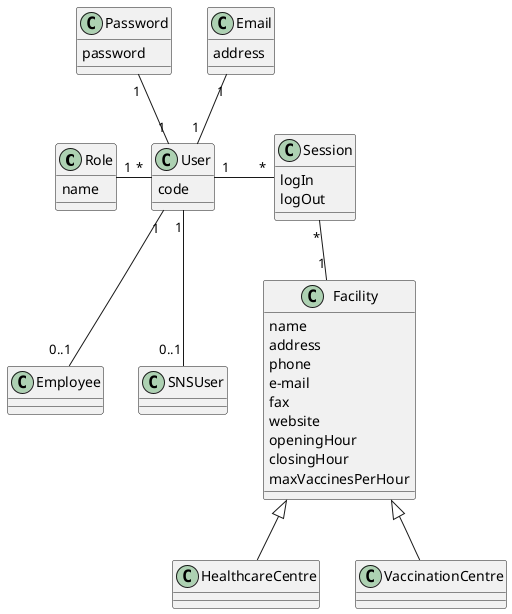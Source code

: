@startuml
'https://plantuml.com/class-diagram

class Role {
name
}

class User {
code
}

class Email {
address
}

class Password {
password
}

User "1" -up- "1" Email
User "1" -up- "1" Password

class Employee {
}

class SNSUser {
}

User "*" -left- "1" Role
User "1" -down- "0..1" Employee
User "1" -down- "0..1" SNSUser

class Session {
logIn
logOut
}

User "1" - "*" Session

class Facility {
    name
    address
    phone
    e-mail
    fax
    website
    openingHour
    closingHour
    maxVaccinesPerHour
}

class HealthcareCentre {
}

class VaccinationCentre {
}

VaccinationCentre -up-|> Facility
HealthcareCentre -up-|> Facility

Session "*" -- "1" Facility

@enduml